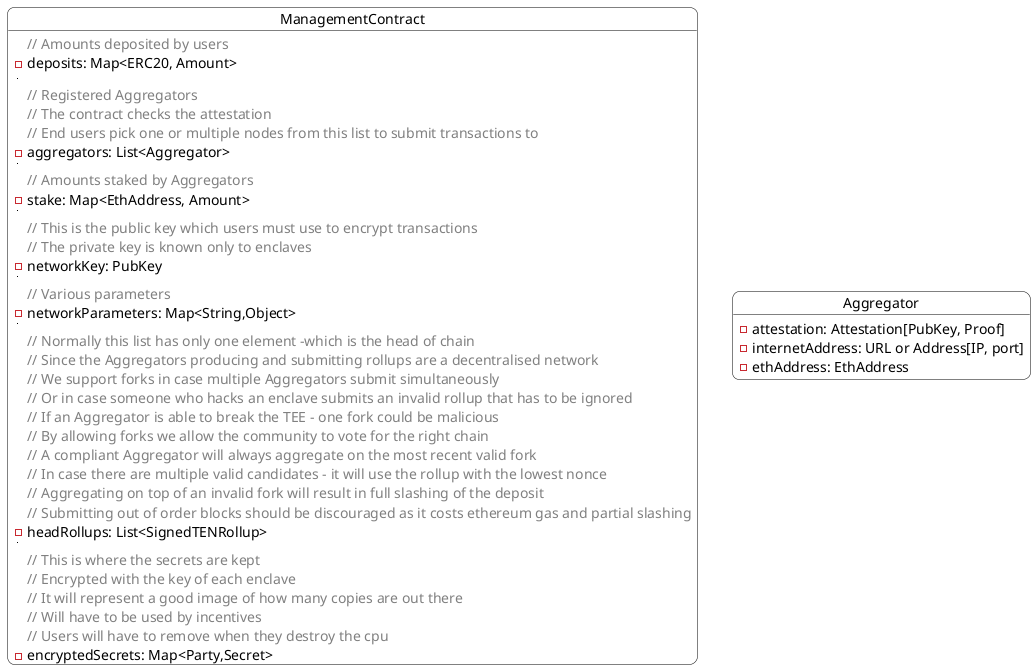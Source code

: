 @startuml
!pragma teoz true
skinparam monochrome false
skinparam roundcorner 15
skinparam shadowing false
skinparam object{
  BackgroundColor White
  BorderColor Black
}

!define C(x) <color:grey><color:grey>// x</color>
!define NL |||

object ManagementContract {

    C(Amounts deposited by users)
    - deposits: Map<ERC20, Amount>

    NL
    C(Registered Aggregators)
    C(The contract checks the attestation )
    C(End users pick one or multiple nodes from this list to submit transactions to)
    - aggregators: List<Aggregator>

    NL
    C(Amounts staked by Aggregators)
    - stake: Map<EthAddress, Amount>

    NL
    C(This is the public key which users must use to encrypt transactions)
    C(The private key is known only to enclaves)
    - networkKey: PubKey

    NL
    C(Various parameters)
    - networkParameters: Map<String,Object>

    NL
    C(Normally this list has only one element -which is the head of chain )
    C(Since the Aggregators producing and submitting rollups are a decentralised network)
    C(We support forks in case multiple Aggregators submit simultaneously)
    C(Or in case someone who hacks an enclave submits an invalid rollup that has to be ignored)
    C(If an Aggregator is able to break the TEE - one fork could be malicious)
    C(By allowing forks we allow the community to vote for the right chain)
    C(A compliant Aggregator will always aggregate on the most recent valid fork)
    C(In case there are multiple valid candidates - it will use the rollup with the lowest nonce)
    C(Aggregating on top of an invalid fork will result in full slashing of the deposit)
    C(Submitting out of order blocks should be discouraged as it costs ethereum gas and partial slashing)
    - headRollups: List<SignedTENRollup>

    NL
    C(This is where the secrets are kept)
    C(Encrypted with the key of each enclave)
    C(It will represent a good image of how many copies are out there)
    C(Will have to be used by incentives)
    C(Users will have to remove when they destroy the cpu)
    - encryptedSecrets: Map<Party,Secret>
}

object Aggregator{
    - attestation: Attestation[PubKey, Proof]
    - internetAddress: URL or Address[IP, port]
    - ethAddress: EthAddress
}
@enduml